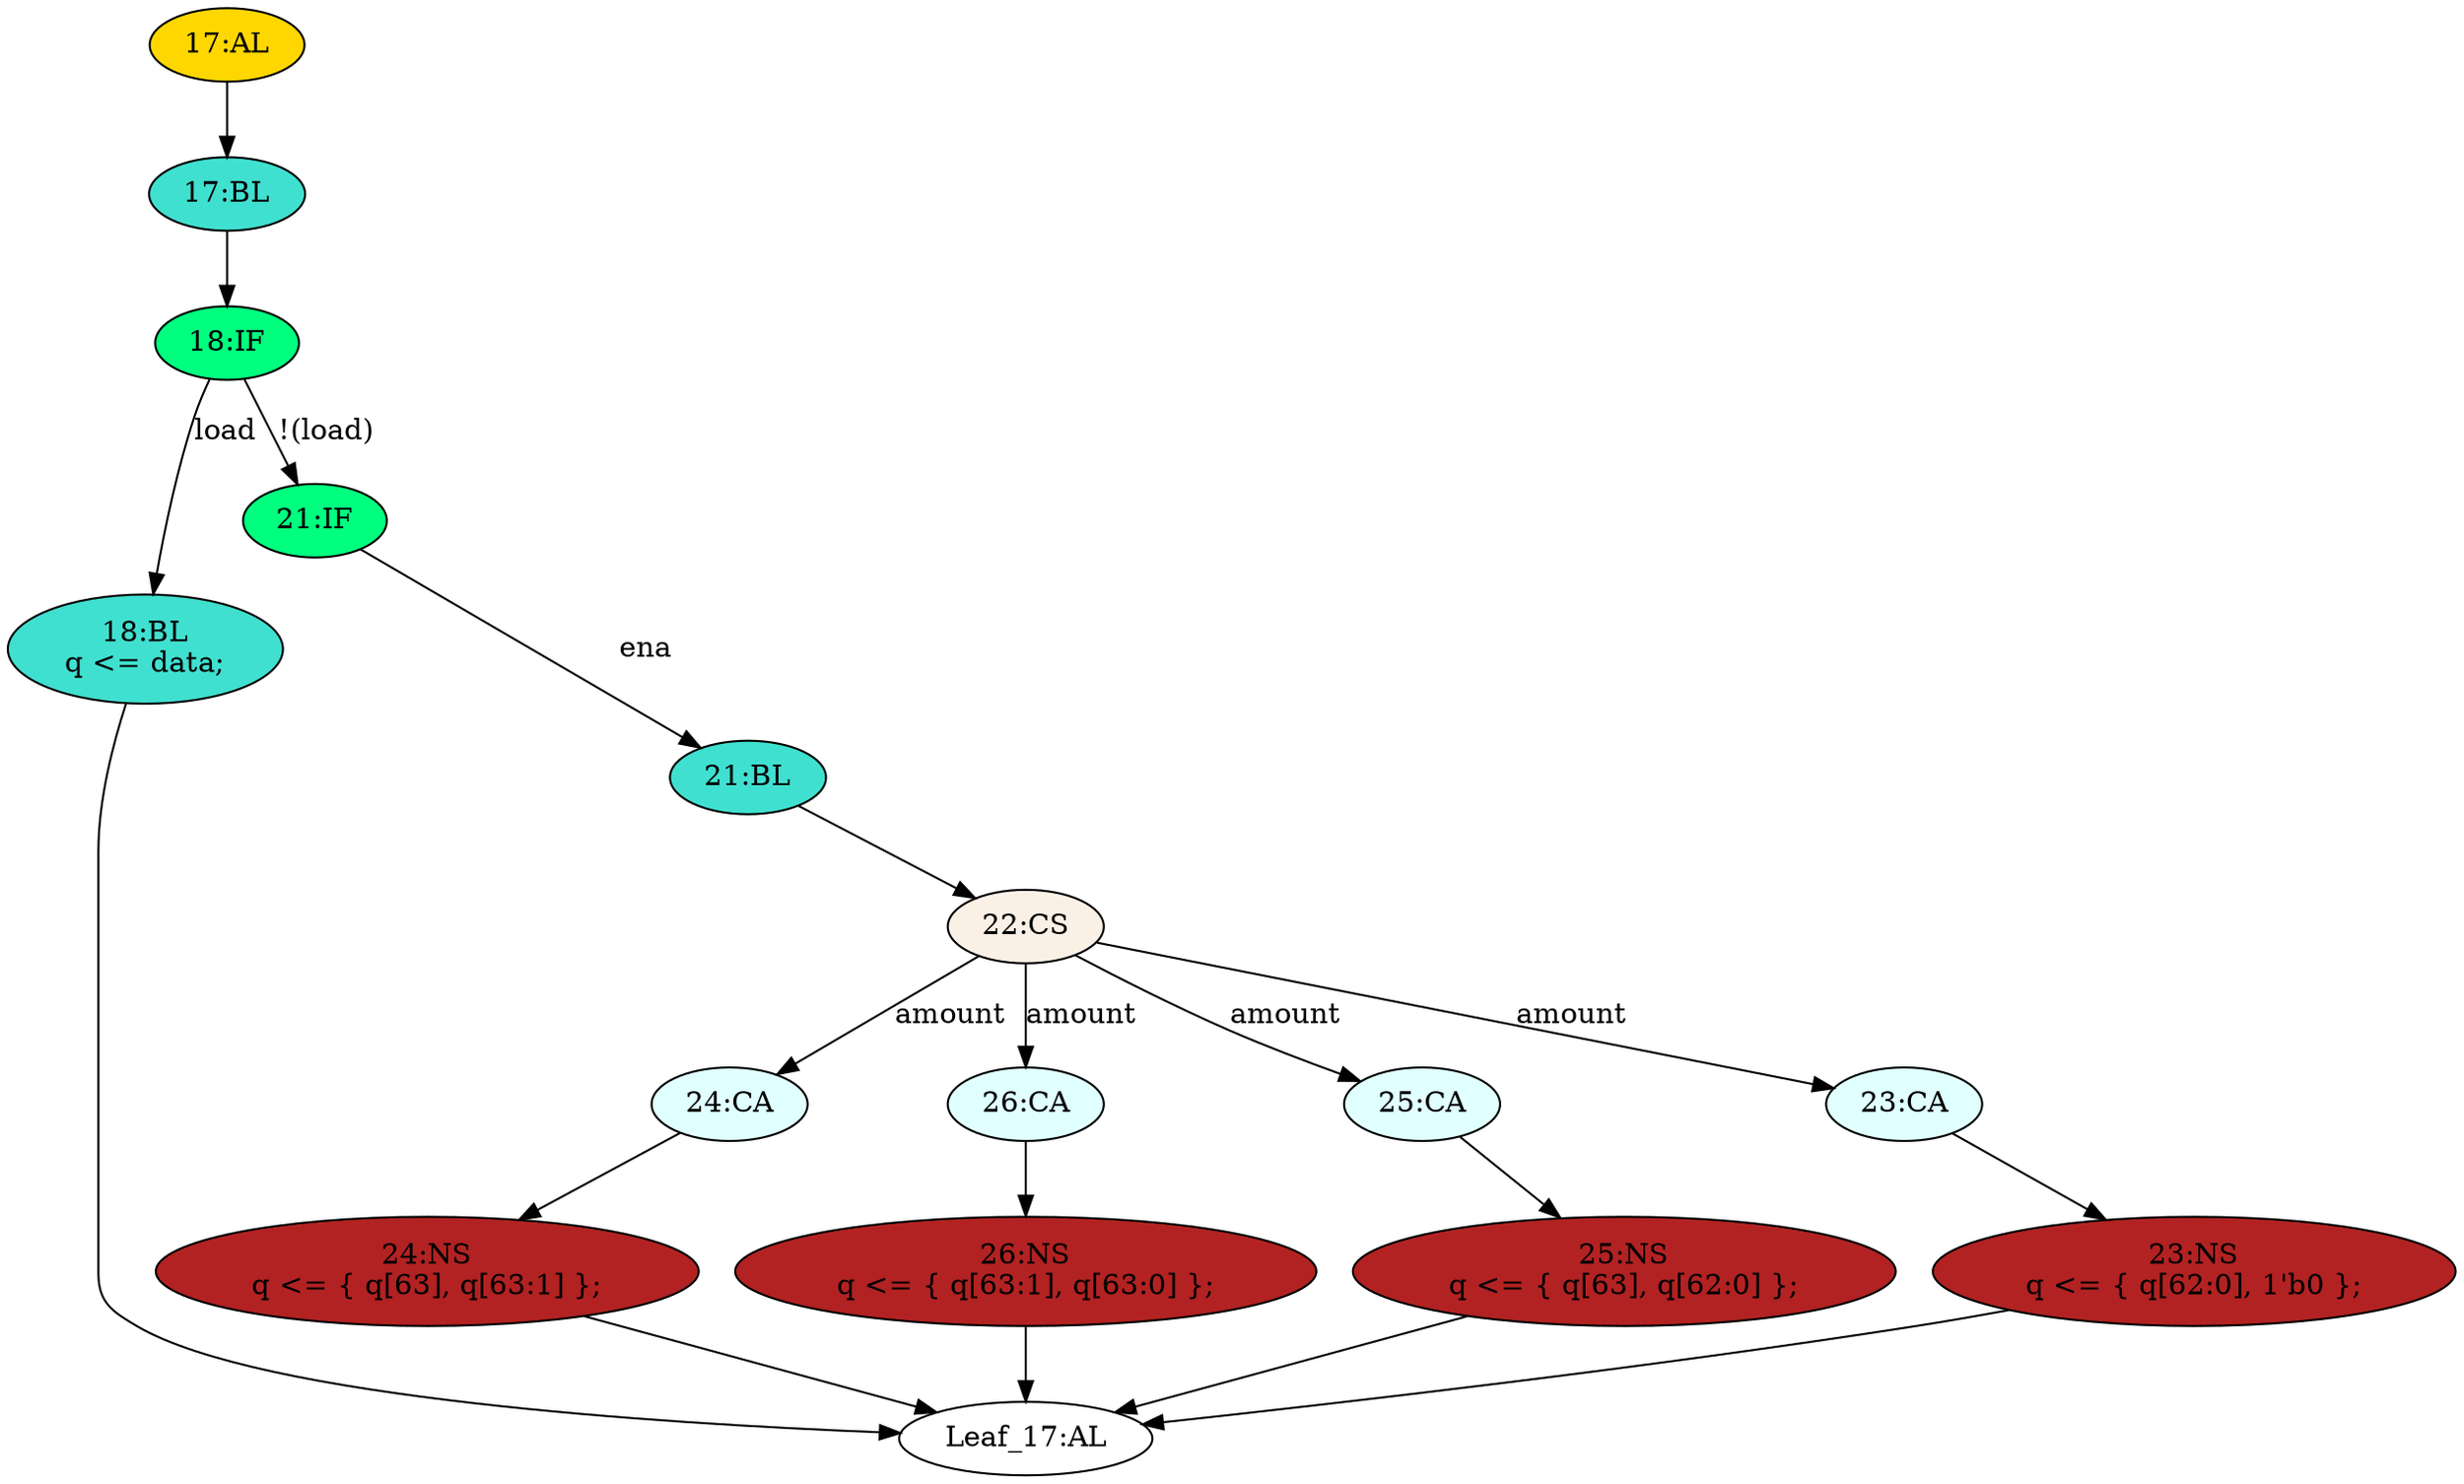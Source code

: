 strict digraph "" {
	node [label="\N"];
	"17:AL"	[ast="<pyverilog.vparser.ast.Always object at 0x7f4916959090>",
		clk_sens=True,
		fillcolor=gold,
		label="17:AL",
		sens="['clk']",
		statements="[]",
		style=filled,
		typ=Always,
		use_var="['load', 'ena', 'amount', 'data', 'q']"];
	"17:BL"	[ast="<pyverilog.vparser.ast.Block object at 0x7f49169591d0>",
		fillcolor=turquoise,
		label="17:BL",
		statements="[]",
		style=filled,
		typ=Block];
	"17:AL" -> "17:BL"	[cond="[]",
		lineno=None];
	"24:CA"	[ast="<pyverilog.vparser.ast.Case object at 0x7f4916959710>",
		fillcolor=lightcyan,
		label="24:CA",
		statements="[]",
		style=filled,
		typ=Case];
	"24:NS"	[ast="<pyverilog.vparser.ast.NonblockingSubstitution object at 0x7f4916959790>",
		fillcolor=firebrick,
		label="24:NS
q <= { q[63], q[63:1] };",
		statements="[<pyverilog.vparser.ast.NonblockingSubstitution object at 0x7f4916959790>]",
		style=filled,
		typ=NonblockingSubstitution];
	"24:CA" -> "24:NS"	[cond="[]",
		lineno=None];
	"26:CA"	[ast="<pyverilog.vparser.ast.Case object at 0x7f4916959e90>",
		fillcolor=lightcyan,
		label="26:CA",
		statements="[]",
		style=filled,
		typ=Case];
	"26:NS"	[ast="<pyverilog.vparser.ast.NonblockingSubstitution object at 0x7f4916959f10>",
		fillcolor=firebrick,
		label="26:NS
q <= { q[63:1], q[63:0] };",
		statements="[<pyverilog.vparser.ast.NonblockingSubstitution object at 0x7f4916959f10>]",
		style=filled,
		typ=NonblockingSubstitution];
	"26:CA" -> "26:NS"	[cond="[]",
		lineno=None];
	"21:BL"	[ast="<pyverilog.vparser.ast.Block object at 0x7f4916959310>",
		fillcolor=turquoise,
		label="21:BL",
		statements="[]",
		style=filled,
		typ=Block];
	"22:CS"	[ast="<pyverilog.vparser.ast.CaseStatement object at 0x7f4916959350>",
		fillcolor=linen,
		label="22:CS",
		statements="[]",
		style=filled,
		typ=CaseStatement];
	"21:BL" -> "22:CS"	[cond="[]",
		lineno=None];
	"23:NS"	[ast="<pyverilog.vparser.ast.NonblockingSubstitution object at 0x7f4916959490>",
		fillcolor=firebrick,
		label="23:NS
q <= { q[62:0], 1'b0 };",
		statements="[<pyverilog.vparser.ast.NonblockingSubstitution object at 0x7f4916959490>]",
		style=filled,
		typ=NonblockingSubstitution];
	"Leaf_17:AL"	[def_var="['q']",
		label="Leaf_17:AL"];
	"23:NS" -> "Leaf_17:AL"	[cond="[]",
		lineno=None];
	"18:IF"	[ast="<pyverilog.vparser.ast.IfStatement object at 0x7f4916959210>",
		fillcolor=springgreen,
		label="18:IF",
		statements="[]",
		style=filled,
		typ=IfStatement];
	"17:BL" -> "18:IF"	[cond="[]",
		lineno=None];
	"25:CA"	[ast="<pyverilog.vparser.ast.Case object at 0x7f4916959ad0>",
		fillcolor=lightcyan,
		label="25:CA",
		statements="[]",
		style=filled,
		typ=Case];
	"25:NS"	[ast="<pyverilog.vparser.ast.NonblockingSubstitution object at 0x7f4916959b50>",
		fillcolor=firebrick,
		label="25:NS
q <= { q[63], q[62:0] };",
		statements="[<pyverilog.vparser.ast.NonblockingSubstitution object at 0x7f4916959b50>]",
		style=filled,
		typ=NonblockingSubstitution];
	"25:CA" -> "25:NS"	[cond="[]",
		lineno=None];
	"18:BL"	[ast="<pyverilog.vparser.ast.Block object at 0x7f491696a350>",
		fillcolor=turquoise,
		label="18:BL
q <= data;",
		statements="[<pyverilog.vparser.ast.NonblockingSubstitution object at 0x7f491696a390>]",
		style=filled,
		typ=Block];
	"18:IF" -> "18:BL"	[cond="['load']",
		label=load,
		lineno=18];
	"21:IF"	[ast="<pyverilog.vparser.ast.IfStatement object at 0x7f4916959290>",
		fillcolor=springgreen,
		label="21:IF",
		statements="[]",
		style=filled,
		typ=IfStatement];
	"18:IF" -> "21:IF"	[cond="['load']",
		label="!(load)",
		lineno=18];
	"18:BL" -> "Leaf_17:AL"	[cond="[]",
		lineno=None];
	"21:IF" -> "21:BL"	[cond="['ena']",
		label=ena,
		lineno=21];
	"23:CA"	[ast="<pyverilog.vparser.ast.Case object at 0x7f4916959410>",
		fillcolor=lightcyan,
		label="23:CA",
		statements="[]",
		style=filled,
		typ=Case];
	"23:CA" -> "23:NS"	[cond="[]",
		lineno=None];
	"25:NS" -> "Leaf_17:AL"	[cond="[]",
		lineno=None];
	"22:CS" -> "24:CA"	[cond="['amount']",
		label=amount,
		lineno=22];
	"22:CS" -> "26:CA"	[cond="['amount']",
		label=amount,
		lineno=22];
	"22:CS" -> "25:CA"	[cond="['amount']",
		label=amount,
		lineno=22];
	"22:CS" -> "23:CA"	[cond="['amount']",
		label=amount,
		lineno=22];
	"26:NS" -> "Leaf_17:AL"	[cond="[]",
		lineno=None];
	"24:NS" -> "Leaf_17:AL"	[cond="[]",
		lineno=None];
}
